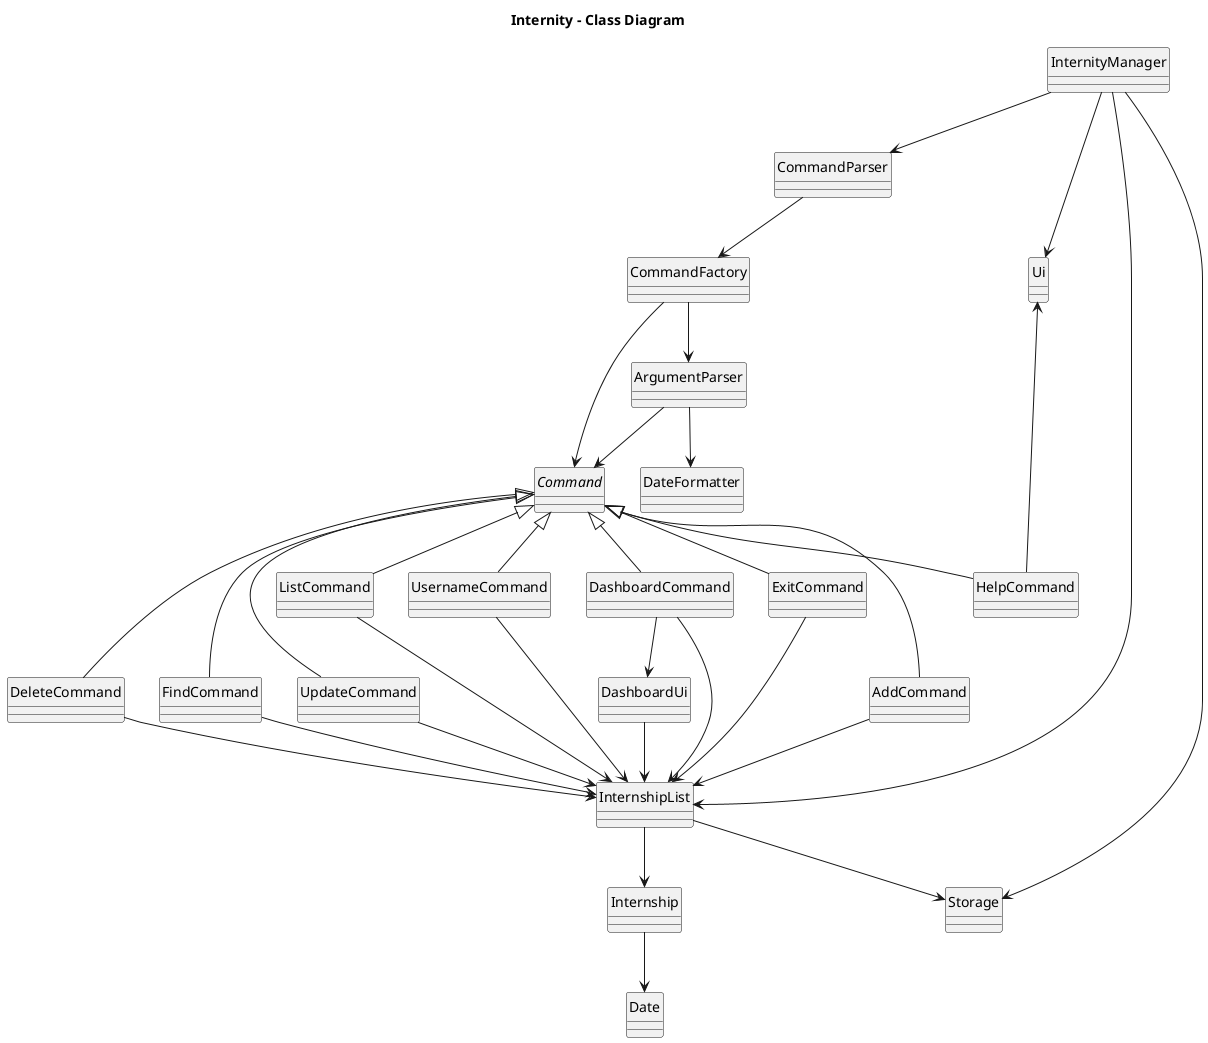 @startuml
hide circle

title Internity - Class Diagram

' === Core Controller ===
class InternityManager

' === Logic Layer ===
class CommandParser
class CommandFactory
abstract class Command
class AddCommand
class DeleteCommand
class FindCommand
class UpdateCommand
class ListCommand
class UsernameCommand
class DashboardCommand
class HelpCommand
class ExitCommand
class ArgumentParser

' === Model Layer ===
class InternshipList
class Internship
class Storage
class Date

' === UI Layer ===
class Ui
class DashboardUi

' === Utilities ===
class DateFormatter

' === Relationships ===
InternityManager --> CommandParser
InternityManager --> InternshipList
InternityManager --> Storage
InternityManager --> Ui

CommandParser --> CommandFactory
CommandFactory --> ArgumentParser
CommandFactory --> Command
ArgumentParser --> Command

' Command hierarchy
Command <|-- AddCommand
Command <|-- DeleteCommand
Command <|-- FindCommand
Command <|-- UpdateCommand
Command <|-- ListCommand
Command <|-- UsernameCommand
Command <|-- DashboardCommand
Command <|-- HelpCommand
Command <|-- ExitCommand

' All commands interact with InternshipList
AddCommand --> InternshipList
DeleteCommand --> InternshipList
FindCommand --> InternshipList
UpdateCommand --> InternshipList
ListCommand --> InternshipList
UsernameCommand --> InternshipList
DashboardCommand --> InternshipList
ExitCommand --> InternshipList

' Dashboard uses DashboardUi
DashboardCommand --> DashboardUi

' Help uses Ui
HelpCommand -up-> Ui

' force helpcommand to be there
HelpCommand -left[hidden]-> ExitCommand

' InternshipList relationships
InternshipList --> Storage
InternshipList --> Internship
Internship --> Date
DashboardUi --> InternshipList

' ArgumentParser uses DateFormatter
ArgumentParser --> DateFormatter

@enduml
